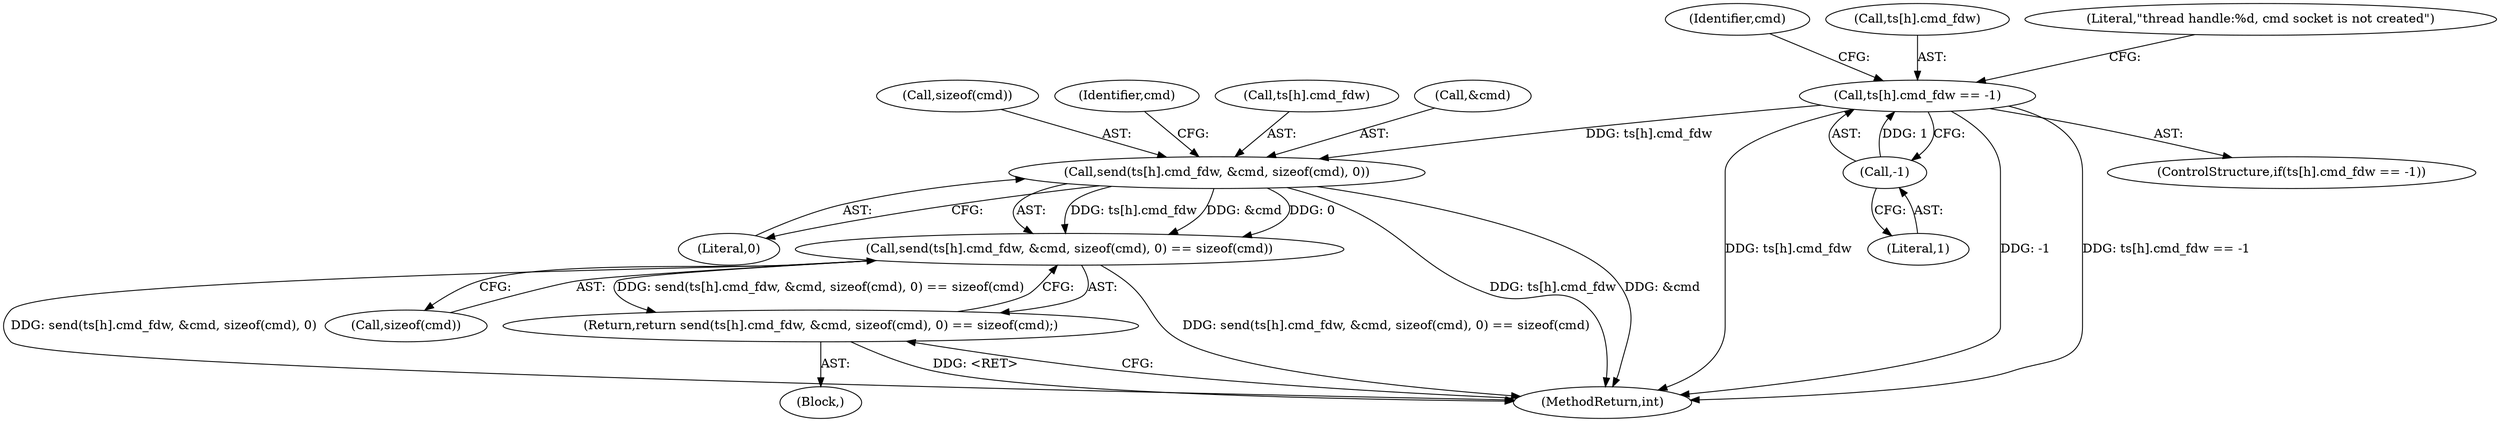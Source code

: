 digraph "1_Android_472271b153c5dc53c28beac55480a8d8434b2d5c_41@API" {
"1000136" [label="(Call,send(ts[h].cmd_fdw, &cmd, sizeof(cmd), 0) == sizeof(cmd))"];
"1000137" [label="(Call,send(ts[h].cmd_fdw, &cmd, sizeof(cmd), 0))"];
"1000118" [label="(Call,ts[h].cmd_fdw == -1)"];
"1000124" [label="(Call,-1)"];
"1000135" [label="(Return,return send(ts[h].cmd_fdw, &cmd, sizeof(cmd), 0) == sizeof(cmd);)"];
"1000135" [label="(Return,return send(ts[h].cmd_fdw, &cmd, sizeof(cmd), 0) == sizeof(cmd);)"];
"1000148" [label="(Call,sizeof(cmd))"];
"1000134" [label="(Identifier,cmd)"];
"1000150" [label="(MethodReturn,int)"];
"1000145" [label="(Call,sizeof(cmd))"];
"1000149" [label="(Identifier,cmd)"];
"1000117" [label="(ControlStructure,if(ts[h].cmd_fdw == -1))"];
"1000138" [label="(Call,ts[h].cmd_fdw)"];
"1000143" [label="(Call,&cmd)"];
"1000119" [label="(Call,ts[h].cmd_fdw)"];
"1000128" [label="(Literal,\"thread handle:%d, cmd socket is not created\")"];
"1000124" [label="(Call,-1)"];
"1000147" [label="(Literal,0)"];
"1000102" [label="(Block,)"];
"1000125" [label="(Literal,1)"];
"1000118" [label="(Call,ts[h].cmd_fdw == -1)"];
"1000136" [label="(Call,send(ts[h].cmd_fdw, &cmd, sizeof(cmd), 0) == sizeof(cmd))"];
"1000137" [label="(Call,send(ts[h].cmd_fdw, &cmd, sizeof(cmd), 0))"];
"1000136" -> "1000135"  [label="AST: "];
"1000136" -> "1000148"  [label="CFG: "];
"1000137" -> "1000136"  [label="AST: "];
"1000148" -> "1000136"  [label="AST: "];
"1000135" -> "1000136"  [label="CFG: "];
"1000136" -> "1000150"  [label="DDG: send(ts[h].cmd_fdw, &cmd, sizeof(cmd), 0) == sizeof(cmd)"];
"1000136" -> "1000150"  [label="DDG: send(ts[h].cmd_fdw, &cmd, sizeof(cmd), 0)"];
"1000136" -> "1000135"  [label="DDG: send(ts[h].cmd_fdw, &cmd, sizeof(cmd), 0) == sizeof(cmd)"];
"1000137" -> "1000136"  [label="DDG: ts[h].cmd_fdw"];
"1000137" -> "1000136"  [label="DDG: &cmd"];
"1000137" -> "1000136"  [label="DDG: 0"];
"1000137" -> "1000147"  [label="CFG: "];
"1000138" -> "1000137"  [label="AST: "];
"1000143" -> "1000137"  [label="AST: "];
"1000145" -> "1000137"  [label="AST: "];
"1000147" -> "1000137"  [label="AST: "];
"1000149" -> "1000137"  [label="CFG: "];
"1000137" -> "1000150"  [label="DDG: ts[h].cmd_fdw"];
"1000137" -> "1000150"  [label="DDG: &cmd"];
"1000118" -> "1000137"  [label="DDG: ts[h].cmd_fdw"];
"1000118" -> "1000117"  [label="AST: "];
"1000118" -> "1000124"  [label="CFG: "];
"1000119" -> "1000118"  [label="AST: "];
"1000124" -> "1000118"  [label="AST: "];
"1000128" -> "1000118"  [label="CFG: "];
"1000134" -> "1000118"  [label="CFG: "];
"1000118" -> "1000150"  [label="DDG: ts[h].cmd_fdw == -1"];
"1000118" -> "1000150"  [label="DDG: ts[h].cmd_fdw"];
"1000118" -> "1000150"  [label="DDG: -1"];
"1000124" -> "1000118"  [label="DDG: 1"];
"1000124" -> "1000125"  [label="CFG: "];
"1000125" -> "1000124"  [label="AST: "];
"1000135" -> "1000102"  [label="AST: "];
"1000150" -> "1000135"  [label="CFG: "];
"1000135" -> "1000150"  [label="DDG: <RET>"];
}
